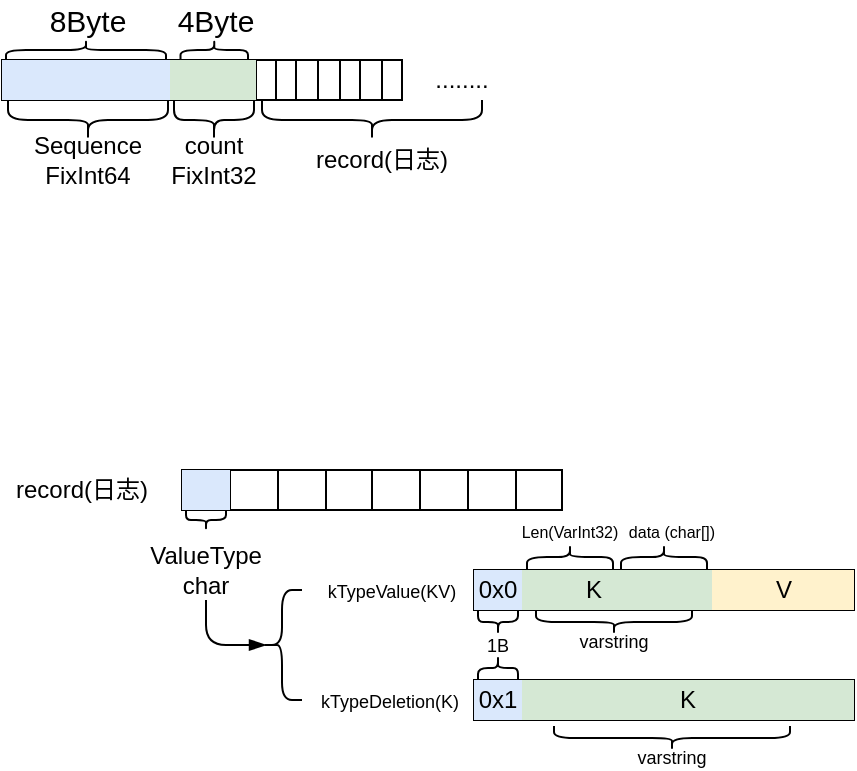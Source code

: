 <mxfile version="15.1.3" type="device" pages="2"><diagram id="nAl2V91z2p7a-Z5JfEzP" name="WriteBatch"><mxGraphModel dx="1277" dy="290" grid="1" gridSize="10" guides="1" tooltips="1" connect="1" arrows="1" fold="1" page="1" pageScale="1" pageWidth="827" pageHeight="1169" math="0" shadow="0"><root><mxCell id="0"/><mxCell id="1" parent="0"/><mxCell id="15" value="" style="shape=table;startSize=0;container=1;collapsible=0;childLayout=tableLayout;shadow=0;" parent="1" vertex="1"><mxGeometry x="-120" y="320" width="200" height="20" as="geometry"/></mxCell><mxCell id="16" value="" style="shape=partialRectangle;collapsible=0;dropTarget=0;pointerEvents=0;fillColor=none;top=0;left=0;bottom=0;right=0;points=[[0,0.5],[1,0.5]];portConstraint=eastwest;" parent="15" vertex="1"><mxGeometry width="200" height="20" as="geometry"/></mxCell><mxCell id="23" value="" style="shape=partialRectangle;html=1;whiteSpace=wrap;connectable=0;overflow=hidden;fillColor=#dae8fc;top=0;left=0;bottom=0;right=0;strokeColor=#6c8ebf;" parent="16" vertex="1"><mxGeometry width="11" height="20" as="geometry"/></mxCell><mxCell id="24" value="" style="shape=partialRectangle;html=1;whiteSpace=wrap;connectable=0;overflow=hidden;fillColor=#dae8fc;top=0;left=0;bottom=0;right=0;strokeColor=#6c8ebf;" parent="16" vertex="1"><mxGeometry x="11" width="10" height="20" as="geometry"/></mxCell><mxCell id="25" value="" style="shape=partialRectangle;html=1;whiteSpace=wrap;connectable=0;overflow=hidden;fillColor=#dae8fc;top=0;left=0;bottom=0;right=0;strokeColor=#6c8ebf;" parent="16" vertex="1"><mxGeometry x="21" width="11" height="20" as="geometry"/></mxCell><mxCell id="22" value="" style="shape=partialRectangle;html=1;whiteSpace=wrap;connectable=0;overflow=hidden;fillColor=#dae8fc;top=0;left=0;bottom=0;right=0;strokeColor=#6c8ebf;" parent="16" vertex="1"><mxGeometry x="32" width="10" height="20" as="geometry"/></mxCell><mxCell id="26" value="" style="shape=partialRectangle;html=1;whiteSpace=wrap;connectable=0;overflow=hidden;fillColor=#dae8fc;top=0;left=0;bottom=0;right=0;strokeColor=#6c8ebf;" parent="16" vertex="1"><mxGeometry x="42" width="11" height="20" as="geometry"/></mxCell><mxCell id="27" value="" style="shape=partialRectangle;html=1;whiteSpace=wrap;connectable=0;overflow=hidden;fillColor=#dae8fc;top=0;left=0;bottom=0;right=0;strokeColor=#6c8ebf;" parent="16" vertex="1"><mxGeometry x="53" width="10" height="20" as="geometry"/></mxCell><mxCell id="28" value="" style="shape=partialRectangle;html=1;whiteSpace=wrap;connectable=0;overflow=hidden;fillColor=#dae8fc;top=0;left=0;bottom=0;right=0;strokeColor=#6c8ebf;" parent="16" vertex="1"><mxGeometry x="63" width="10" height="20" as="geometry"/></mxCell><mxCell id="29" value="" style="shape=partialRectangle;html=1;whiteSpace=wrap;connectable=0;overflow=hidden;fillColor=#dae8fc;top=0;left=0;bottom=0;right=0;strokeColor=#6c8ebf;" parent="16" vertex="1"><mxGeometry x="73" width="11" height="20" as="geometry"/></mxCell><mxCell id="30" value="" style="shape=partialRectangle;html=1;whiteSpace=wrap;connectable=0;overflow=hidden;fillColor=#d5e8d4;top=0;left=0;bottom=0;right=0;strokeColor=#82b366;" parent="16" vertex="1"><mxGeometry x="84" width="11" height="20" as="geometry"/></mxCell><mxCell id="31" value="" style="shape=partialRectangle;html=1;whiteSpace=wrap;connectable=0;overflow=hidden;fillColor=#d5e8d4;top=0;left=0;bottom=0;right=0;strokeColor=#82b366;" parent="16" vertex="1"><mxGeometry x="95" width="10" height="20" as="geometry"/></mxCell><mxCell id="32" value="" style="shape=partialRectangle;html=1;whiteSpace=wrap;connectable=0;overflow=hidden;fillColor=#d5e8d4;top=0;left=0;bottom=0;right=0;strokeColor=#82b366;" parent="16" vertex="1"><mxGeometry x="105" width="11" height="20" as="geometry"/></mxCell><mxCell id="33" value="" style="shape=partialRectangle;html=1;whiteSpace=wrap;connectable=0;overflow=hidden;fillColor=#d5e8d4;top=0;left=0;bottom=0;right=0;strokeColor=#82b366;" parent="16" vertex="1"><mxGeometry x="116" width="11" height="20" as="geometry"/></mxCell><mxCell id="34" value="" style="shape=partialRectangle;html=1;whiteSpace=wrap;connectable=0;overflow=hidden;fillColor=none;top=0;left=0;bottom=0;right=0;" parent="16" vertex="1"><mxGeometry x="127" width="10" height="20" as="geometry"/></mxCell><mxCell id="35" value="" style="shape=partialRectangle;html=1;whiteSpace=wrap;connectable=0;overflow=hidden;fillColor=none;top=0;left=0;bottom=0;right=0;" parent="16" vertex="1"><mxGeometry x="137" width="10" height="20" as="geometry"/></mxCell><mxCell id="36" value="" style="shape=partialRectangle;html=1;whiteSpace=wrap;connectable=0;overflow=hidden;fillColor=none;top=0;left=0;bottom=0;right=0;" parent="16" vertex="1"><mxGeometry x="147" width="11" height="20" as="geometry"/></mxCell><mxCell id="17" value="" style="shape=partialRectangle;html=1;whiteSpace=wrap;connectable=0;overflow=hidden;fillColor=none;top=0;left=0;bottom=0;right=0;" parent="16" vertex="1"><mxGeometry x="158" width="11" height="20" as="geometry"/></mxCell><mxCell id="18" value="" style="shape=partialRectangle;html=1;whiteSpace=wrap;connectable=0;overflow=hidden;fillColor=none;top=0;left=0;bottom=0;right=0;" parent="16" vertex="1"><mxGeometry x="169" width="10" height="20" as="geometry"/></mxCell><mxCell id="19" value="" style="shape=partialRectangle;html=1;whiteSpace=wrap;connectable=0;overflow=hidden;fillColor=none;top=0;left=0;bottom=0;right=0;" parent="16" vertex="1"><mxGeometry x="179" width="11" height="20" as="geometry"/></mxCell><mxCell id="20" value="" style="shape=partialRectangle;html=1;whiteSpace=wrap;connectable=0;overflow=hidden;fillColor=none;top=0;left=0;bottom=0;right=0;" parent="16" vertex="1"><mxGeometry x="190" width="10" height="20" as="geometry"/></mxCell><mxCell id="vR7tyF8xafMSA-QfAGRu-36" value="" style="shape=curlyBracket;whiteSpace=wrap;html=1;rounded=1;flipH=1;rotation=90;" vertex="1" parent="1"><mxGeometry x="-87" y="310" width="20" height="80" as="geometry"/></mxCell><mxCell id="vR7tyF8xafMSA-QfAGRu-37" value="Sequence&lt;br&gt;FixInt64" style="text;html=1;strokeColor=none;fillColor=none;align=center;verticalAlign=middle;whiteSpace=wrap;rounded=0;" vertex="1" parent="1"><mxGeometry x="-97" y="360" width="40" height="20" as="geometry"/></mxCell><mxCell id="vR7tyF8xafMSA-QfAGRu-38" value="" style="shape=curlyBracket;whiteSpace=wrap;html=1;rounded=1;flipH=1;rotation=90;" vertex="1" parent="1"><mxGeometry x="-24" y="330" width="20" height="40" as="geometry"/></mxCell><mxCell id="vR7tyF8xafMSA-QfAGRu-39" value="count&lt;br&gt;FixInt32" style="text;html=1;strokeColor=none;fillColor=none;align=center;verticalAlign=middle;whiteSpace=wrap;rounded=0;" vertex="1" parent="1"><mxGeometry x="-34" y="360" width="40" height="20" as="geometry"/></mxCell><mxCell id="vR7tyF8xafMSA-QfAGRu-40" value="........" style="text;html=1;strokeColor=none;fillColor=none;align=center;verticalAlign=middle;whiteSpace=wrap;rounded=0;" vertex="1" parent="1"><mxGeometry x="90" y="320" width="40" height="20" as="geometry"/></mxCell><mxCell id="vR7tyF8xafMSA-QfAGRu-41" value="" style="shape=curlyBracket;whiteSpace=wrap;html=1;rounded=1;flipH=1;rotation=90;" vertex="1" parent="1"><mxGeometry x="55" y="295" width="20" height="110" as="geometry"/></mxCell><mxCell id="vR7tyF8xafMSA-QfAGRu-43" value="record(日志)" style="text;html=1;strokeColor=none;fillColor=none;align=center;verticalAlign=middle;whiteSpace=wrap;rounded=0;" vertex="1" parent="1"><mxGeometry x="30" y="360" width="80" height="20" as="geometry"/></mxCell><mxCell id="vR7tyF8xafMSA-QfAGRu-44" value="record(日志)" style="text;html=1;strokeColor=none;fillColor=none;align=center;verticalAlign=middle;whiteSpace=wrap;rounded=0;" vertex="1" parent="1"><mxGeometry x="-120" y="525" width="80" height="20" as="geometry"/></mxCell><mxCell id="vR7tyF8xafMSA-QfAGRu-46" value="" style="shape=table;startSize=0;container=1;collapsible=0;childLayout=tableLayout;" vertex="1" parent="1"><mxGeometry x="-30" y="525" width="190" height="20" as="geometry"/></mxCell><mxCell id="vR7tyF8xafMSA-QfAGRu-47" value="" style="shape=partialRectangle;collapsible=0;dropTarget=0;pointerEvents=0;fillColor=none;top=0;left=0;bottom=0;right=0;points=[[0,0.5],[1,0.5]];portConstraint=eastwest;" vertex="1" parent="vR7tyF8xafMSA-QfAGRu-46"><mxGeometry width="190" height="20" as="geometry"/></mxCell><mxCell id="vR7tyF8xafMSA-QfAGRu-48" value="" style="shape=partialRectangle;html=1;whiteSpace=wrap;connectable=0;overflow=hidden;fillColor=#dae8fc;top=0;left=0;bottom=0;right=0;pointerEvents=1;strokeColor=#6c8ebf;" vertex="1" parent="vR7tyF8xafMSA-QfAGRu-47"><mxGeometry width="24" height="20" as="geometry"/></mxCell><mxCell id="vR7tyF8xafMSA-QfAGRu-49" value="" style="shape=partialRectangle;html=1;whiteSpace=wrap;connectable=0;overflow=hidden;fillColor=none;top=0;left=0;bottom=0;right=0;pointerEvents=1;" vertex="1" parent="vR7tyF8xafMSA-QfAGRu-47"><mxGeometry x="24" width="24" height="20" as="geometry"/></mxCell><mxCell id="vR7tyF8xafMSA-QfAGRu-50" value="" style="shape=partialRectangle;html=1;whiteSpace=wrap;connectable=0;overflow=hidden;fillColor=none;top=0;left=0;bottom=0;right=0;pointerEvents=1;" vertex="1" parent="vR7tyF8xafMSA-QfAGRu-47"><mxGeometry x="48" width="24" height="20" as="geometry"/></mxCell><mxCell id="vR7tyF8xafMSA-QfAGRu-51" value="" style="shape=partialRectangle;html=1;whiteSpace=wrap;connectable=0;overflow=hidden;fillColor=none;top=0;left=0;bottom=0;right=0;pointerEvents=1;" vertex="1" parent="vR7tyF8xafMSA-QfAGRu-47"><mxGeometry x="72" width="23" height="20" as="geometry"/></mxCell><mxCell id="vR7tyF8xafMSA-QfAGRu-52" value="" style="shape=partialRectangle;html=1;whiteSpace=wrap;connectable=0;overflow=hidden;fillColor=none;top=0;left=0;bottom=0;right=0;pointerEvents=1;" vertex="1" parent="vR7tyF8xafMSA-QfAGRu-47"><mxGeometry x="95" width="24" height="20" as="geometry"/></mxCell><mxCell id="vR7tyF8xafMSA-QfAGRu-53" value="" style="shape=partialRectangle;html=1;whiteSpace=wrap;connectable=0;overflow=hidden;fillColor=none;top=0;left=0;bottom=0;right=0;pointerEvents=1;" vertex="1" parent="vR7tyF8xafMSA-QfAGRu-47"><mxGeometry x="119" width="24" height="20" as="geometry"/></mxCell><mxCell id="vR7tyF8xafMSA-QfAGRu-54" value="" style="shape=partialRectangle;html=1;whiteSpace=wrap;connectable=0;overflow=hidden;fillColor=none;top=0;left=0;bottom=0;right=0;pointerEvents=1;" vertex="1" parent="vR7tyF8xafMSA-QfAGRu-47"><mxGeometry x="143" width="24" height="20" as="geometry"/></mxCell><mxCell id="vR7tyF8xafMSA-QfAGRu-55" value="" style="shape=partialRectangle;html=1;whiteSpace=wrap;connectable=0;overflow=hidden;fillColor=none;top=0;left=0;bottom=0;right=0;pointerEvents=1;" vertex="1" parent="vR7tyF8xafMSA-QfAGRu-47"><mxGeometry x="167" width="23" height="20" as="geometry"/></mxCell><mxCell id="vR7tyF8xafMSA-QfAGRu-56" value="" style="shape=curlyBracket;whiteSpace=wrap;html=1;rounded=1;flipH=1;rotation=90;size=0.5;" vertex="1" parent="1"><mxGeometry x="-23" y="540" width="10" height="20" as="geometry"/></mxCell><mxCell id="vR7tyF8xafMSA-QfAGRu-57" value="ValueType&lt;br&gt;char" style="text;html=1;strokeColor=none;fillColor=none;align=center;verticalAlign=middle;whiteSpace=wrap;rounded=0;" vertex="1" parent="1"><mxGeometry x="-38" y="560" width="40" height="30" as="geometry"/></mxCell><mxCell id="vR7tyF8xafMSA-QfAGRu-58" value="" style="shape=curlyBracket;whiteSpace=wrap;html=1;rounded=1;" vertex="1" parent="1"><mxGeometry x="10" y="585" width="20" height="55" as="geometry"/></mxCell><mxCell id="vR7tyF8xafMSA-QfAGRu-59" value="" style="edgeStyle=segmentEdgeStyle;endArrow=blockThin;html=1;entryX=0.1;entryY=0.5;entryDx=0;entryDy=0;entryPerimeter=0;endFill=1;exitX=0.5;exitY=1;exitDx=0;exitDy=0;" edge="1" parent="1" source="vR7tyF8xafMSA-QfAGRu-57" target="vR7tyF8xafMSA-QfAGRu-58"><mxGeometry width="50" height="50" relative="1" as="geometry"><mxPoint x="-18" y="590" as="sourcePoint"/><mxPoint x="-70" y="620" as="targetPoint"/><Array as="points"><mxPoint x="-18" y="612"/></Array></mxGeometry></mxCell><mxCell id="vR7tyF8xafMSA-QfAGRu-60" value="" style="shape=table;startSize=0;container=1;collapsible=0;childLayout=tableLayout;" vertex="1" parent="1"><mxGeometry x="116" y="575" width="190" height="20" as="geometry"/></mxCell><mxCell id="vR7tyF8xafMSA-QfAGRu-61" value="" style="shape=partialRectangle;collapsible=0;dropTarget=0;pointerEvents=0;fillColor=none;top=0;left=0;bottom=0;right=0;points=[[0,0.5],[1,0.5]];portConstraint=eastwest;" vertex="1" parent="vR7tyF8xafMSA-QfAGRu-60"><mxGeometry width="190" height="20" as="geometry"/></mxCell><mxCell id="vR7tyF8xafMSA-QfAGRu-62" value="0x0" style="shape=partialRectangle;html=1;whiteSpace=wrap;connectable=0;overflow=hidden;fillColor=#dae8fc;top=0;left=0;bottom=0;right=0;pointerEvents=1;strokeColor=#6c8ebf;" vertex="1" parent="vR7tyF8xafMSA-QfAGRu-61"><mxGeometry width="24" height="20" as="geometry"/></mxCell><mxCell id="vR7tyF8xafMSA-QfAGRu-63" value="" style="shape=partialRectangle;html=1;whiteSpace=wrap;connectable=0;overflow=hidden;fillColor=#d5e8d4;top=0;left=0;bottom=0;right=0;pointerEvents=1;strokeColor=#82b366;" vertex="1" parent="vR7tyF8xafMSA-QfAGRu-61"><mxGeometry x="24" width="24" height="20" as="geometry"/></mxCell><mxCell id="vR7tyF8xafMSA-QfAGRu-64" value="K" style="shape=partialRectangle;html=1;whiteSpace=wrap;connectable=0;overflow=hidden;fillColor=#d5e8d4;top=0;left=0;bottom=0;right=0;pointerEvents=1;strokeColor=#82b366;" vertex="1" parent="vR7tyF8xafMSA-QfAGRu-61"><mxGeometry x="48" width="24" height="20" as="geometry"/></mxCell><mxCell id="vR7tyF8xafMSA-QfAGRu-65" value="" style="shape=partialRectangle;html=1;whiteSpace=wrap;connectable=0;overflow=hidden;fillColor=#d5e8d4;top=0;left=0;bottom=0;right=0;pointerEvents=1;strokeColor=#82b366;" vertex="1" parent="vR7tyF8xafMSA-QfAGRu-61"><mxGeometry x="72" width="23" height="20" as="geometry"/></mxCell><mxCell id="vR7tyF8xafMSA-QfAGRu-66" value="" style="shape=partialRectangle;html=1;whiteSpace=wrap;connectable=0;overflow=hidden;fillColor=#d5e8d4;top=0;left=0;bottom=0;right=0;pointerEvents=1;strokeColor=#82b366;" vertex="1" parent="vR7tyF8xafMSA-QfAGRu-61"><mxGeometry x="95" width="24" height="20" as="geometry"/></mxCell><mxCell id="vR7tyF8xafMSA-QfAGRu-67" value="" style="shape=partialRectangle;html=1;whiteSpace=wrap;connectable=0;overflow=hidden;fillColor=#fff2cc;top=0;left=0;bottom=0;right=0;pointerEvents=1;strokeColor=#d6b656;" vertex="1" parent="vR7tyF8xafMSA-QfAGRu-61"><mxGeometry x="119" width="24" height="20" as="geometry"/></mxCell><mxCell id="vR7tyF8xafMSA-QfAGRu-68" value="V" style="shape=partialRectangle;html=1;whiteSpace=wrap;connectable=0;overflow=hidden;fillColor=#fff2cc;top=0;left=0;bottom=0;right=0;pointerEvents=1;strokeColor=#d6b656;" vertex="1" parent="vR7tyF8xafMSA-QfAGRu-61"><mxGeometry x="143" width="24" height="20" as="geometry"/></mxCell><mxCell id="vR7tyF8xafMSA-QfAGRu-69" value="" style="shape=partialRectangle;html=1;whiteSpace=wrap;connectable=0;overflow=hidden;fillColor=#fff2cc;top=0;left=0;bottom=0;right=0;pointerEvents=1;strokeColor=#d6b656;" vertex="1" parent="vR7tyF8xafMSA-QfAGRu-61"><mxGeometry x="167" width="23" height="20" as="geometry"/></mxCell><mxCell id="vR7tyF8xafMSA-QfAGRu-70" value="" style="shape=table;startSize=0;container=1;collapsible=0;childLayout=tableLayout;" vertex="1" parent="1"><mxGeometry x="116" y="630" width="190" height="20" as="geometry"/></mxCell><mxCell id="vR7tyF8xafMSA-QfAGRu-71" value="" style="shape=partialRectangle;collapsible=0;dropTarget=0;pointerEvents=0;fillColor=none;top=0;left=0;bottom=0;right=0;points=[[0,0.5],[1,0.5]];portConstraint=eastwest;" vertex="1" parent="vR7tyF8xafMSA-QfAGRu-70"><mxGeometry width="190" height="20" as="geometry"/></mxCell><mxCell id="vR7tyF8xafMSA-QfAGRu-72" value="&lt;span&gt;0x1&lt;/span&gt;" style="shape=partialRectangle;html=1;whiteSpace=wrap;connectable=0;overflow=hidden;fillColor=#dae8fc;top=0;left=0;bottom=0;right=0;pointerEvents=1;strokeColor=#6c8ebf;" vertex="1" parent="vR7tyF8xafMSA-QfAGRu-71"><mxGeometry width="24" height="20" as="geometry"/></mxCell><mxCell id="vR7tyF8xafMSA-QfAGRu-73" value="" style="shape=partialRectangle;html=1;whiteSpace=wrap;connectable=0;overflow=hidden;fillColor=#d5e8d4;top=0;left=0;bottom=0;right=0;pointerEvents=1;strokeColor=#82b366;" vertex="1" parent="vR7tyF8xafMSA-QfAGRu-71"><mxGeometry x="24" width="24" height="20" as="geometry"/></mxCell><mxCell id="vR7tyF8xafMSA-QfAGRu-74" value="" style="shape=partialRectangle;html=1;whiteSpace=wrap;connectable=0;overflow=hidden;fillColor=#d5e8d4;top=0;left=0;bottom=0;right=0;pointerEvents=1;strokeColor=#82b366;" vertex="1" parent="vR7tyF8xafMSA-QfAGRu-71"><mxGeometry x="48" width="24" height="20" as="geometry"/></mxCell><mxCell id="vR7tyF8xafMSA-QfAGRu-75" value="" style="shape=partialRectangle;html=1;whiteSpace=wrap;connectable=0;overflow=hidden;fillColor=#d5e8d4;top=0;left=0;bottom=0;right=0;pointerEvents=1;strokeColor=#82b366;" vertex="1" parent="vR7tyF8xafMSA-QfAGRu-71"><mxGeometry x="72" width="23" height="20" as="geometry"/></mxCell><mxCell id="vR7tyF8xafMSA-QfAGRu-76" value="K" style="shape=partialRectangle;html=1;whiteSpace=wrap;connectable=0;overflow=hidden;fillColor=#d5e8d4;top=0;left=0;bottom=0;right=0;pointerEvents=1;strokeColor=#82b366;" vertex="1" parent="vR7tyF8xafMSA-QfAGRu-71"><mxGeometry x="95" width="24" height="20" as="geometry"/></mxCell><mxCell id="vR7tyF8xafMSA-QfAGRu-77" value="" style="shape=partialRectangle;html=1;whiteSpace=wrap;connectable=0;overflow=hidden;fillColor=#d5e8d4;top=0;left=0;bottom=0;right=0;pointerEvents=1;strokeColor=#82b366;" vertex="1" parent="vR7tyF8xafMSA-QfAGRu-71"><mxGeometry x="119" width="24" height="20" as="geometry"/></mxCell><mxCell id="vR7tyF8xafMSA-QfAGRu-78" value="" style="shape=partialRectangle;html=1;whiteSpace=wrap;connectable=0;overflow=hidden;fillColor=#d5e8d4;top=0;left=0;bottom=0;right=0;pointerEvents=1;strokeColor=#82b366;" vertex="1" parent="vR7tyF8xafMSA-QfAGRu-71"><mxGeometry x="143" width="24" height="20" as="geometry"/></mxCell><mxCell id="vR7tyF8xafMSA-QfAGRu-79" value="" style="shape=partialRectangle;html=1;whiteSpace=wrap;connectable=0;overflow=hidden;fillColor=#d5e8d4;top=0;left=0;bottom=0;right=0;pointerEvents=1;strokeColor=#82b366;" vertex="1" parent="vR7tyF8xafMSA-QfAGRu-71"><mxGeometry x="167" width="23" height="20" as="geometry"/></mxCell><mxCell id="vR7tyF8xafMSA-QfAGRu-80" value="&lt;font style=&quot;font-size: 9px&quot;&gt;kTypeValue(KV)&lt;/font&gt;" style="text;html=1;strokeColor=none;fillColor=none;align=center;verticalAlign=middle;whiteSpace=wrap;rounded=0;" vertex="1" parent="1"><mxGeometry x="20" y="575" width="110" height="20" as="geometry"/></mxCell><mxCell id="vR7tyF8xafMSA-QfAGRu-82" value="" style="shape=curlyBracket;whiteSpace=wrap;html=1;rounded=1;flipH=1;rotation=-90;" vertex="1" parent="1"><mxGeometry x="158" y="547" width="12" height="43" as="geometry"/></mxCell><mxCell id="vR7tyF8xafMSA-QfAGRu-83" value="&lt;font style=&quot;font-size: 8px&quot;&gt;Len(VarInt32)&lt;/font&gt;" style="text;html=1;strokeColor=none;fillColor=none;align=center;verticalAlign=middle;whiteSpace=wrap;rounded=0;" vertex="1" parent="1"><mxGeometry x="129" y="545" width="70" height="20" as="geometry"/></mxCell><mxCell id="vR7tyF8xafMSA-QfAGRu-84" value="" style="shape=curlyBracket;whiteSpace=wrap;html=1;rounded=1;flipH=1;rotation=-90;" vertex="1" parent="1"><mxGeometry x="205" y="547" width="12" height="43" as="geometry"/></mxCell><mxCell id="vR7tyF8xafMSA-QfAGRu-85" value="&lt;font style=&quot;font-size: 8px&quot;&gt;data (char[])&lt;/font&gt;" style="text;html=1;strokeColor=none;fillColor=none;align=center;verticalAlign=middle;whiteSpace=wrap;rounded=0;" vertex="1" parent="1"><mxGeometry x="180" y="545" width="70" height="20" as="geometry"/></mxCell><mxCell id="vR7tyF8xafMSA-QfAGRu-86" value="" style="shape=curlyBracket;whiteSpace=wrap;html=1;rounded=1;flipH=1;rotation=90;" vertex="1" parent="1"><mxGeometry x="180" y="562" width="12" height="78" as="geometry"/></mxCell><mxCell id="vR7tyF8xafMSA-QfAGRu-88" value="&lt;font style=&quot;font-size: 9px&quot;&gt;varstring&lt;/font&gt;" style="text;html=1;strokeColor=none;fillColor=none;align=center;verticalAlign=middle;whiteSpace=wrap;rounded=0;" vertex="1" parent="1"><mxGeometry x="131" y="603.25" width="110" height="12.5" as="geometry"/></mxCell><mxCell id="vR7tyF8xafMSA-QfAGRu-89" value="&lt;font style=&quot;font-size: 9px&quot;&gt;kTypeDeletion(K)&lt;/font&gt;" style="text;html=1;strokeColor=none;fillColor=none;align=center;verticalAlign=middle;whiteSpace=wrap;rounded=0;" vertex="1" parent="1"><mxGeometry x="19" y="630" width="110" height="20" as="geometry"/></mxCell><mxCell id="vR7tyF8xafMSA-QfAGRu-90" value="" style="shape=curlyBracket;whiteSpace=wrap;html=1;rounded=1;flipH=1;rotation=90;" vertex="1" parent="1"><mxGeometry x="209" y="600" width="12" height="118" as="geometry"/></mxCell><mxCell id="vR7tyF8xafMSA-QfAGRu-91" value="&lt;font style=&quot;font-size: 9px&quot;&gt;varstring&lt;/font&gt;" style="text;html=1;strokeColor=none;fillColor=none;align=center;verticalAlign=middle;whiteSpace=wrap;rounded=0;" vertex="1" parent="1"><mxGeometry x="160" y="661.25" width="110" height="12.5" as="geometry"/></mxCell><mxCell id="jL3JfuAE-8xG17q2fuf--36" value="" style="shape=curlyBracket;whiteSpace=wrap;html=1;rounded=1;flipH=1;rotation=-90;size=0.5;" vertex="1" parent="1"><mxGeometry x="-83" y="275" width="10" height="80" as="geometry"/></mxCell><mxCell id="jL3JfuAE-8xG17q2fuf--37" value="8Byte" style="text;html=1;strokeColor=none;fillColor=none;align=center;verticalAlign=middle;whiteSpace=wrap;rounded=0;fontSize=15;" vertex="1" parent="1"><mxGeometry x="-97" y="290" width="40" height="20" as="geometry"/></mxCell><mxCell id="jL3JfuAE-8xG17q2fuf--39" value="" style="shape=curlyBracket;whiteSpace=wrap;html=1;rounded=1;flipH=1;rotation=-90;size=0.5;" vertex="1" parent="1"><mxGeometry x="-18.87" y="298.13" width="10" height="33.75" as="geometry"/></mxCell><mxCell id="jL3JfuAE-8xG17q2fuf--40" value="4Byte" style="text;html=1;strokeColor=none;fillColor=none;align=center;verticalAlign=middle;whiteSpace=wrap;rounded=0;fontSize=15;" vertex="1" parent="1"><mxGeometry x="-33" y="290" width="40" height="20" as="geometry"/></mxCell><mxCell id="jL3JfuAE-8xG17q2fuf--41" value="" style="shape=curlyBracket;whiteSpace=wrap;html=1;rounded=1;flipH=1;rotation=90;" vertex="1" parent="1"><mxGeometry x="122" y="591" width="12" height="20" as="geometry"/></mxCell><mxCell id="jL3JfuAE-8xG17q2fuf--42" value="&lt;font style=&quot;font-size: 9px&quot;&gt;1B&lt;/font&gt;" style="text;html=1;strokeColor=none;fillColor=none;align=center;verticalAlign=middle;whiteSpace=wrap;rounded=0;fontSize=15;" vertex="1" parent="1"><mxGeometry x="108" y="599.5" width="40" height="20" as="geometry"/></mxCell><mxCell id="jL3JfuAE-8xG17q2fuf--43" value="" style="shape=curlyBracket;whiteSpace=wrap;html=1;rounded=1;flipH=1;rotation=-90;size=0.5;" vertex="1" parent="1"><mxGeometry x="122" y="614" width="12" height="20" as="geometry"/></mxCell></root></mxGraphModel></diagram><diagram id="Vyr99ISGEnVr471VP3sK" name="内存规划"><mxGraphModel dx="1773" dy="608" grid="1" gridSize="10" guides="1" tooltips="1" connect="1" arrows="0" fold="1" page="1" pageScale="1" pageWidth="827" pageHeight="1169" math="0" shadow="0"><root><mxCell id="6ayaNtjD05xTFrR4eURX-0"/><mxCell id="6ayaNtjD05xTFrR4eURX-1" parent="6ayaNtjD05xTFrR4eURX-0"/><mxCell id="6ayaNtjD05xTFrR4eURX-2" value="" style="shape=table;startSize=0;container=1;collapsible=0;childLayout=tableLayout;fontSize=15;" vertex="1" parent="6ayaNtjD05xTFrR4eURX-1"><mxGeometry x="210" y="180" width="300" height="40" as="geometry"/></mxCell><mxCell id="6ayaNtjD05xTFrR4eURX-3" value="" style="shape=partialRectangle;collapsible=0;dropTarget=0;pointerEvents=0;fillColor=none;top=0;left=0;bottom=0;right=0;points=[[0,0.5],[1,0.5]];portConstraint=eastwest;" vertex="1" parent="6ayaNtjD05xTFrR4eURX-2"><mxGeometry width="300" height="40" as="geometry"/></mxCell><mxCell id="6ayaNtjD05xTFrR4eURX-4" value="0" style="shape=partialRectangle;html=1;whiteSpace=wrap;connectable=0;overflow=hidden;fillColor=none;top=0;left=0;bottom=0;right=0;pointerEvents=1;" vertex="1" parent="6ayaNtjD05xTFrR4eURX-3"><mxGeometry width="60" height="40" as="geometry"/></mxCell><mxCell id="6ayaNtjD05xTFrR4eURX-5" value="1" style="shape=partialRectangle;html=1;whiteSpace=wrap;connectable=0;overflow=hidden;fillColor=none;top=0;left=0;bottom=0;right=0;pointerEvents=1;" vertex="1" parent="6ayaNtjD05xTFrR4eURX-3"><mxGeometry x="60" width="60" height="40" as="geometry"/></mxCell><mxCell id="6ayaNtjD05xTFrR4eURX-6" value="" style="shape=partialRectangle;html=1;whiteSpace=wrap;connectable=0;overflow=hidden;fillColor=none;top=0;left=0;bottom=0;right=0;pointerEvents=1;" vertex="1" parent="6ayaNtjD05xTFrR4eURX-3"><mxGeometry x="120" width="60" height="40" as="geometry"/></mxCell><mxCell id="6ayaNtjD05xTFrR4eURX-7" value="" style="shape=partialRectangle;html=1;whiteSpace=wrap;connectable=0;overflow=hidden;fillColor=none;top=0;left=0;bottom=0;right=0;pointerEvents=1;" vertex="1" parent="6ayaNtjD05xTFrR4eURX-3"><mxGeometry x="180" width="60" height="40" as="geometry"/></mxCell><mxCell id="6ayaNtjD05xTFrR4eURX-8" value="" style="shape=partialRectangle;html=1;whiteSpace=wrap;connectable=0;overflow=hidden;fillColor=none;top=0;left=0;bottom=0;right=0;pointerEvents=1;" vertex="1" parent="6ayaNtjD05xTFrR4eURX-3"><mxGeometry x="240" width="60" height="40" as="geometry"/></mxCell><mxCell id="6ayaNtjD05xTFrR4eURX-9" value="&lt;font style=&quot;font-size: 18px&quot;&gt;vector&amp;lt;char*&amp;gt; blocks&lt;/font&gt;" style="text;html=1;strokeColor=none;fillColor=none;align=center;verticalAlign=middle;whiteSpace=wrap;rounded=0;" vertex="1" parent="6ayaNtjD05xTFrR4eURX-1"><mxGeometry x="-30" y="190" width="230" height="20" as="geometry"/></mxCell><mxCell id="6ayaNtjD05xTFrR4eURX-11" value="" style="endArrow=classic;html=1;exitX=0.093;exitY=0.975;exitDx=0;exitDy=0;exitPerimeter=0;" edge="1" parent="6ayaNtjD05xTFrR4eURX-1" source="6ayaNtjD05xTFrR4eURX-3"><mxGeometry width="50" height="50" relative="1" as="geometry"><mxPoint x="220" y="270" as="sourcePoint"/><mxPoint x="238" y="300" as="targetPoint"/></mxGeometry></mxCell><mxCell id="6ayaNtjD05xTFrR4eURX-12" value="" style="rounded=0;whiteSpace=wrap;html=1;fillColor=#d5e8d4;strokeColor=#82b366;" vertex="1" parent="6ayaNtjD05xTFrR4eURX-1"><mxGeometry x="200" y="300" width="70" height="40" as="geometry"/></mxCell><mxCell id="6ayaNtjD05xTFrR4eURX-13" value="" style="endArrow=classic;html=1;exitX=0.3;exitY=0.975;exitDx=0;exitDy=0;exitPerimeter=0;entryX=0.458;entryY=-0.075;entryDx=0;entryDy=0;entryPerimeter=0;" edge="1" parent="6ayaNtjD05xTFrR4eURX-1" source="6ayaNtjD05xTFrR4eURX-3" target="6ayaNtjD05xTFrR4eURX-15"><mxGeometry width="50" height="50" relative="1" as="geometry"><mxPoint x="340" y="310" as="sourcePoint"/><mxPoint x="350" y="300" as="targetPoint"/></mxGeometry></mxCell><mxCell id="6ayaNtjD05xTFrR4eURX-14" value="" style="shape=table;startSize=0;container=1;collapsible=0;childLayout=tableLayout;" vertex="1" parent="6ayaNtjD05xTFrR4eURX-1"><mxGeometry x="330" y="300" width="120" height="40" as="geometry"/></mxCell><mxCell id="6ayaNtjD05xTFrR4eURX-15" value="" style="shape=partialRectangle;collapsible=0;dropTarget=0;pointerEvents=0;fillColor=none;top=0;left=0;bottom=0;right=0;points=[[0,0.5],[1,0.5]];portConstraint=eastwest;" vertex="1" parent="6ayaNtjD05xTFrR4eURX-14"><mxGeometry width="120" height="40" as="geometry"/></mxCell><mxCell id="6ayaNtjD05xTFrR4eURX-16" value="已&lt;br&gt;分配" style="shape=partialRectangle;html=1;whiteSpace=wrap;connectable=0;overflow=hidden;fillColor=#d5e8d4;top=0;left=0;bottom=0;right=0;pointerEvents=1;strokeColor=#82b366;" vertex="1" parent="6ayaNtjD05xTFrR4eURX-15"><mxGeometry width="30" height="40" as="geometry"/></mxCell><mxCell id="6ayaNtjD05xTFrR4eURX-17" value="未分配" style="shape=partialRectangle;html=1;whiteSpace=wrap;connectable=0;overflow=hidden;fillColor=#f8cecc;top=0;left=0;bottom=0;right=0;pointerEvents=1;strokeColor=#b85450;" vertex="1" parent="6ayaNtjD05xTFrR4eURX-15"><mxGeometry x="30" width="90" height="40" as="geometry"/></mxCell><mxCell id="6ayaNtjD05xTFrR4eURX-19" value="4K" style="text;html=1;strokeColor=none;fillColor=none;align=center;verticalAlign=middle;whiteSpace=wrap;rounded=0;" vertex="1" parent="6ayaNtjD05xTFrR4eURX-1"><mxGeometry x="460" y="310" width="40" height="20" as="geometry"/></mxCell><mxCell id="6ayaNtjD05xTFrR4eURX-20" value="size&amp;gt;1k" style="text;html=1;strokeColor=none;fillColor=none;align=center;verticalAlign=middle;whiteSpace=wrap;rounded=0;" vertex="1" parent="6ayaNtjD05xTFrR4eURX-1"><mxGeometry x="215" y="350" width="40" height="20" as="geometry"/></mxCell><mxCell id="6ayaNtjD05xTFrR4eURX-21" value="" style="shape=curlyBracket;whiteSpace=wrap;html=1;rounded=1;rotation=-90;" vertex="1" parent="6ayaNtjD05xTFrR4eURX-1"><mxGeometry x="395" y="315" width="20" height="80" as="geometry"/></mxCell><mxCell id="6ayaNtjD05xTFrR4eURX-22" value="alloc_bytes_remaining" style="text;html=1;strokeColor=none;fillColor=none;align=center;verticalAlign=middle;whiteSpace=wrap;rounded=0;" vertex="1" parent="6ayaNtjD05xTFrR4eURX-1"><mxGeometry x="337.5" y="370" width="135" height="20" as="geometry"/></mxCell><mxCell id="6ayaNtjD05xTFrR4eURX-23" value="" style="endArrow=classic;html=1;entryX=0.25;entryY=1.05;entryDx=0;entryDy=0;entryPerimeter=0;" edge="1" parent="6ayaNtjD05xTFrR4eURX-1" target="6ayaNtjD05xTFrR4eURX-15"><mxGeometry width="50" height="50" relative="1" as="geometry"><mxPoint x="330" y="410" as="sourcePoint"/><mxPoint x="300" y="400" as="targetPoint"/></mxGeometry></mxCell><mxCell id="6ayaNtjD05xTFrR4eURX-24" value="alloc_ptr" style="text;html=1;strokeColor=none;fillColor=none;align=center;verticalAlign=middle;whiteSpace=wrap;rounded=0;" vertex="1" parent="6ayaNtjD05xTFrR4eURX-1"><mxGeometry x="300" y="410" width="60" height="20" as="geometry"/></mxCell><mxCell id="6ayaNtjD05xTFrR4eURX-33" value="" style="shape=table;startSize=0;container=1;collapsible=0;childLayout=tableLayout;" vertex="1" parent="6ayaNtjD05xTFrR4eURX-1"><mxGeometry x="43" y="545" width="740" height="40" as="geometry"/></mxCell><mxCell id="6ayaNtjD05xTFrR4eURX-34" value="" style="shape=partialRectangle;collapsible=0;dropTarget=0;pointerEvents=0;fillColor=none;top=0;left=0;bottom=0;right=0;points=[[0,0.5],[1,0.5]];portConstraint=eastwest;" vertex="1" parent="6ayaNtjD05xTFrR4eURX-33"><mxGeometry width="740" height="40" as="geometry"/></mxCell><mxCell id="6ayaNtjD05xTFrR4eURX-35" value="Internal_size可变" style="shape=partialRectangle;html=1;whiteSpace=wrap;connectable=0;overflow=hidden;fillColor=none;top=0;left=0;bottom=0;right=0;pointerEvents=1;" vertex="1" parent="6ayaNtjD05xTFrR4eURX-34"><mxGeometry width="82" height="40" as="geometry"/></mxCell><mxCell id="6ayaNtjD05xTFrR4eURX-36" value="Key data（blob）" style="shape=partialRectangle;html=1;whiteSpace=wrap;connectable=0;overflow=hidden;fillColor=none;top=0;left=0;bottom=0;right=0;pointerEvents=1;" vertex="1" parent="6ayaNtjD05xTFrR4eURX-34"><mxGeometry x="82" width="164" height="40" as="geometry"/></mxCell><mxCell id="6ayaNtjD05xTFrR4eURX-37" value="type" style="shape=partialRectangle;html=1;whiteSpace=wrap;connectable=0;overflow=hidden;fillColor=#f8cecc;top=0;left=0;bottom=0;right=0;pointerEvents=1;strokeColor=#b85450;" vertex="1" parent="6ayaNtjD05xTFrR4eURX-34"><mxGeometry x="246" width="54" height="40" as="geometry"/></mxCell><mxCell id="6ayaNtjD05xTFrR4eURX-38" value="sequence" style="shape=partialRectangle;html=1;whiteSpace=wrap;connectable=0;overflow=hidden;fillColor=#d5e8d4;top=0;left=0;bottom=0;right=0;pointerEvents=1;strokeColor=#82b366;" vertex="1" parent="6ayaNtjD05xTFrR4eURX-34"><mxGeometry x="300" width="170" height="40" as="geometry"/></mxCell><mxCell id="6ayaNtjD05xTFrR4eURX-39" value="可变的Value长度" style="shape=partialRectangle;html=1;whiteSpace=wrap;connectable=0;overflow=hidden;fillColor=none;top=0;left=0;bottom=0;right=0;pointerEvents=1;" vertex="1" parent="6ayaNtjD05xTFrR4eURX-34"><mxGeometry x="470" width="90" height="40" as="geometry"/></mxCell><mxCell id="6ayaNtjD05xTFrR4eURX-40" value="Value data（blob）" style="shape=partialRectangle;html=1;whiteSpace=wrap;connectable=0;overflow=hidden;fillColor=none;top=0;left=0;bottom=0;right=0;pointerEvents=1;" vertex="1" parent="6ayaNtjD05xTFrR4eURX-34"><mxGeometry x="560" width="180" height="40" as="geometry"/></mxCell><mxCell id="6ayaNtjD05xTFrR4eURX-41" value="" style="shape=curlyBracket;whiteSpace=wrap;html=1;rounded=1;fontSize=15;rotation=-90;size=0.5;" vertex="1" parent="6ayaNtjD05xTFrR4eURX-1"><mxGeometry x="390" y="489" width="20" height="214" as="geometry"/></mxCell><mxCell id="6ayaNtjD05xTFrR4eURX-43" value="EncodeFixed64(p, (s &amp;lt;&amp;lt; 8) | type)&lt;br&gt;8 Byte" style="text;html=1;strokeColor=none;fillColor=none;align=center;verticalAlign=middle;whiteSpace=wrap;rounded=0;fontSize=15;" vertex="1" parent="6ayaNtjD05xTFrR4eURX-1"><mxGeometry x="236.5" y="611" width="313" height="20" as="geometry"/></mxCell><mxCell id="6ayaNtjD05xTFrR4eURX-44" value="" style="shape=curlyBracket;whiteSpace=wrap;html=1;rounded=1;flipH=1;fontSize=15;direction=south;" vertex="1" parent="6ayaNtjD05xTFrR4eURX-1"><mxGeometry x="293" y="525" width="50" height="20" as="geometry"/></mxCell><mxCell id="6ayaNtjD05xTFrR4eURX-45" value="1Byte" style="text;html=1;strokeColor=none;fillColor=none;align=center;verticalAlign=middle;whiteSpace=wrap;rounded=0;fontSize=15;" vertex="1" parent="6ayaNtjD05xTFrR4eURX-1"><mxGeometry x="298" y="500" width="40" height="20" as="geometry"/></mxCell><mxCell id="6ayaNtjD05xTFrR4eURX-46" value="" style="shape=curlyBracket;whiteSpace=wrap;html=1;rounded=1;flipH=1;fontSize=15;rotation=-90;" vertex="1" parent="6ayaNtjD05xTFrR4eURX-1"><mxGeometry x="417.5" y="457.5" width="20" height="155" as="geometry"/></mxCell><mxCell id="6ayaNtjD05xTFrR4eURX-47" value="7Byte" style="text;html=1;strokeColor=none;fillColor=none;align=center;verticalAlign=middle;whiteSpace=wrap;rounded=0;fontSize=15;" vertex="1" parent="6ayaNtjD05xTFrR4eURX-1"><mxGeometry x="410" y="500" width="40" height="20" as="geometry"/></mxCell><mxCell id="6ayaNtjD05xTFrR4eURX-48" value="" style="endArrow=none;dashed=1;html=1;dashPattern=1 3;strokeWidth=2;fontSize=15;entryX=0;entryY=1.05;entryDx=0;entryDy=0;entryPerimeter=0;" edge="1" parent="6ayaNtjD05xTFrR4eURX-1" target="6ayaNtjD05xTFrR4eURX-34"><mxGeometry width="50" height="50" relative="1" as="geometry"><mxPoint x="43" y="740" as="sourcePoint"/><mxPoint x="53" y="630" as="targetPoint"/></mxGeometry></mxCell><mxCell id="6ayaNtjD05xTFrR4eURX-49" value="" style="endArrow=none;dashed=1;html=1;dashPattern=1 3;strokeWidth=2;fontSize=15;entryX=0;entryY=1.05;entryDx=0;entryDy=0;entryPerimeter=0;" edge="1" parent="6ayaNtjD05xTFrR4eURX-1"><mxGeometry width="50" height="50" relative="1" as="geometry"><mxPoint x="513" y="690" as="sourcePoint"/><mxPoint x="513" y="585" as="targetPoint"/></mxGeometry></mxCell><mxCell id="6ayaNtjD05xTFrR4eURX-50" value="" style="endArrow=classic;startArrow=classic;html=1;fontSize=15;" edge="1" parent="6ayaNtjD05xTFrR4eURX-1"><mxGeometry width="50" height="50" relative="1" as="geometry"><mxPoint x="43" y="670" as="sourcePoint"/><mxPoint x="513" y="670" as="targetPoint"/></mxGeometry></mxCell><mxCell id="6ayaNtjD05xTFrR4eURX-51" value="&lt;font style=&quot;font-size: 18px&quot;&gt;internal_key_size&lt;/font&gt;" style="edgeLabel;html=1;align=center;verticalAlign=middle;resizable=0;points=[];fontSize=15;" vertex="1" connectable="0" parent="6ayaNtjD05xTFrR4eURX-50"><mxGeometry x="-0.055" y="1" relative="1" as="geometry"><mxPoint as="offset"/></mxGeometry></mxCell><mxCell id="6ayaNtjD05xTFrR4eURX-52" value="" style="endArrow=none;dashed=1;html=1;dashPattern=1 3;strokeWidth=2;fontSize=15;entryX=0;entryY=1.05;entryDx=0;entryDy=0;entryPerimeter=0;" edge="1" parent="6ayaNtjD05xTFrR4eURX-1"><mxGeometry width="50" height="50" relative="1" as="geometry"><mxPoint x="783" y="738" as="sourcePoint"/><mxPoint x="783" y="585" as="targetPoint"/></mxGeometry></mxCell><mxCell id="6ayaNtjD05xTFrR4eURX-53" value="" style="endArrow=classic;startArrow=classic;html=1;fontSize=15;" edge="1" parent="6ayaNtjD05xTFrR4eURX-1"><mxGeometry width="50" height="50" relative="1" as="geometry"><mxPoint x="43" y="703" as="sourcePoint"/><mxPoint x="783" y="703" as="targetPoint"/></mxGeometry></mxCell><mxCell id="6ayaNtjD05xTFrR4eURX-54" value="&lt;font style=&quot;font-size: 18px&quot;&gt;encoded_len&lt;/font&gt;" style="edgeLabel;html=1;align=center;verticalAlign=middle;resizable=0;points=[];fontSize=15;" vertex="1" connectable="0" parent="6ayaNtjD05xTFrR4eURX-53"><mxGeometry x="0.043" y="-1" relative="1" as="geometry"><mxPoint x="-29" y="-1" as="offset"/></mxGeometry></mxCell><mxCell id="6ayaNtjD05xTFrR4eURX-55" value="" style="shape=table;startSize=0;container=1;collapsible=0;childLayout=tableLayout;" vertex="1" parent="6ayaNtjD05xTFrR4eURX-1"><mxGeometry x="30" y="850" width="640" height="40" as="geometry"/></mxCell><mxCell id="6ayaNtjD05xTFrR4eURX-56" value="" style="shape=partialRectangle;collapsible=0;dropTarget=0;pointerEvents=0;fillColor=none;top=0;left=0;bottom=0;right=0;points=[[0,0.5],[1,0.5]];portConstraint=eastwest;" vertex="1" parent="6ayaNtjD05xTFrR4eURX-55"><mxGeometry width="640" height="40" as="geometry"/></mxCell><mxCell id="6ayaNtjD05xTFrR4eURX-57" value="Internal_size可变" style="shape=partialRectangle;html=1;whiteSpace=wrap;connectable=0;overflow=hidden;fillColor=none;top=0;left=0;bottom=0;right=0;pointerEvents=1;" vertex="1" parent="6ayaNtjD05xTFrR4eURX-56"><mxGeometry width="82" height="40" as="geometry"/></mxCell><mxCell id="6ayaNtjD05xTFrR4eURX-58" value="Key data（blob）" style="shape=partialRectangle;html=1;whiteSpace=wrap;connectable=0;overflow=hidden;fillColor=none;top=0;left=0;bottom=0;right=0;pointerEvents=1;" vertex="1" parent="6ayaNtjD05xTFrR4eURX-56"><mxGeometry x="82" width="164" height="40" as="geometry"/></mxCell><mxCell id="6ayaNtjD05xTFrR4eURX-59" value="type" style="shape=partialRectangle;html=1;whiteSpace=wrap;connectable=0;overflow=hidden;fillColor=#f8cecc;top=0;left=0;bottom=0;right=0;pointerEvents=1;strokeColor=#b85450;" vertex="1" parent="6ayaNtjD05xTFrR4eURX-56"><mxGeometry x="246" width="54" height="40" as="geometry"/></mxCell><mxCell id="6ayaNtjD05xTFrR4eURX-60" value="sequence" style="shape=partialRectangle;html=1;whiteSpace=wrap;connectable=0;overflow=hidden;fillColor=#d5e8d4;top=0;left=0;bottom=0;right=0;pointerEvents=1;strokeColor=#82b366;" vertex="1" parent="6ayaNtjD05xTFrR4eURX-56"><mxGeometry x="300" width="170" height="40" as="geometry"/></mxCell><mxCell id="6ayaNtjD05xTFrR4eURX-63" value="...." style="shape=partialRectangle;html=1;whiteSpace=wrap;connectable=0;overflow=hidden;top=0;left=0;bottom=0;right=0;pointerEvents=1;" vertex="1" parent="6ayaNtjD05xTFrR4eURX-56"><mxGeometry x="470" width="170" height="40" as="geometry"/></mxCell><mxCell id="6ayaNtjD05xTFrR4eURX-66" value="" style="endArrow=classic;html=1;fontSize=15;" edge="1" parent="6ayaNtjD05xTFrR4eURX-1"><mxGeometry width="50" height="50" relative="1" as="geometry"><mxPoint x="500" y="830" as="sourcePoint"/><mxPoint x="500" y="847" as="targetPoint"/></mxGeometry></mxCell><mxCell id="6ayaNtjD05xTFrR4eURX-67" value="start_" style="text;html=1;strokeColor=none;fillColor=none;align=center;verticalAlign=middle;whiteSpace=wrap;rounded=0;fontSize=15;" vertex="1" parent="6ayaNtjD05xTFrR4eURX-1"><mxGeometry x="10" y="810" width="40" height="20" as="geometry"/></mxCell><mxCell id="6ayaNtjD05xTFrR4eURX-68" value="kstart_" style="text;html=1;strokeColor=none;fillColor=none;align=center;verticalAlign=middle;whiteSpace=wrap;rounded=0;fontSize=15;" vertex="1" parent="6ayaNtjD05xTFrR4eURX-1"><mxGeometry x="100" y="810" width="40" height="20" as="geometry"/></mxCell><mxCell id="6ayaNtjD05xTFrR4eURX-69" value="end" style="text;html=1;strokeColor=none;fillColor=none;align=center;verticalAlign=middle;whiteSpace=wrap;rounded=0;fontSize=15;" vertex="1" parent="6ayaNtjD05xTFrR4eURX-1"><mxGeometry x="480" y="810" width="40" height="20" as="geometry"/></mxCell><mxCell id="6ayaNtjD05xTFrR4eURX-70" value="&lt;font style=&quot;font-size: 24px&quot;&gt;LookupKey&lt;/font&gt;" style="text;html=1;strokeColor=none;fillColor=none;align=center;verticalAlign=middle;whiteSpace=wrap;rounded=0;fontSize=15;" vertex="1" parent="6ayaNtjD05xTFrR4eURX-1"><mxGeometry x="253" y="1000" width="40" height="20" as="geometry"/></mxCell><mxCell id="6ayaNtjD05xTFrR4eURX-71" style="edgeStyle=orthogonalEdgeStyle;rounded=0;orthogonalLoop=1;jettySize=auto;html=1;exitX=0.5;exitY=1;exitDx=0;exitDy=0;fontSize=15;endArrow=blockThin;endFill=1;" edge="1" parent="6ayaNtjD05xTFrR4eURX-1" source="6ayaNtjD05xTFrR4eURX-70" target="6ayaNtjD05xTFrR4eURX-70"><mxGeometry relative="1" as="geometry"/></mxCell><mxCell id="6ayaNtjD05xTFrR4eURX-72" value="" style="endArrow=classic;html=1;fontSize=15;" edge="1" parent="6ayaNtjD05xTFrR4eURX-1"><mxGeometry width="50" height="50" relative="1" as="geometry"><mxPoint x="112" y="833" as="sourcePoint"/><mxPoint x="112" y="850" as="targetPoint"/></mxGeometry></mxCell><mxCell id="6ayaNtjD05xTFrR4eURX-73" value="" style="endArrow=classic;html=1;fontSize=15;" edge="1" parent="6ayaNtjD05xTFrR4eURX-1"><mxGeometry width="50" height="50" relative="1" as="geometry"><mxPoint x="29.86" y="833" as="sourcePoint"/><mxPoint x="29.86" y="850" as="targetPoint"/></mxGeometry></mxCell><mxCell id="6ayaNtjD05xTFrR4eURX-74" value="" style="endArrow=none;dashed=1;html=1;fontSize=15;entryX=-0.001;entryY=0.93;entryDx=0;entryDy=0;entryPerimeter=0;" edge="1" parent="6ayaNtjD05xTFrR4eURX-1" target="6ayaNtjD05xTFrR4eURX-56"><mxGeometry width="50" height="50" relative="1" as="geometry"><mxPoint x="29" y="970" as="sourcePoint"/><mxPoint x="60" y="910" as="targetPoint"/></mxGeometry></mxCell><mxCell id="6ayaNtjD05xTFrR4eURX-75" value="" style="endArrow=none;dashed=1;html=1;fontSize=15;" edge="1" parent="6ayaNtjD05xTFrR4eURX-1"><mxGeometry width="50" height="50" relative="1" as="geometry"><mxPoint x="112" y="960" as="sourcePoint"/><mxPoint x="112" y="890" as="targetPoint"/></mxGeometry></mxCell><mxCell id="6ayaNtjD05xTFrR4eURX-76" value="" style="endArrow=none;dashed=1;html=1;fontSize=15;" edge="1" parent="6ayaNtjD05xTFrR4eURX-1"><mxGeometry width="50" height="50" relative="1" as="geometry"><mxPoint x="500" y="980" as="sourcePoint"/><mxPoint x="499.66" y="888" as="targetPoint"/></mxGeometry></mxCell><mxCell id="6ayaNtjD05xTFrR4eURX-77" value="" style="endArrow=classic;startArrow=classic;html=1;fontSize=15;" edge="1" parent="6ayaNtjD05xTFrR4eURX-1"><mxGeometry width="50" height="50" relative="1" as="geometry"><mxPoint x="30" y="970" as="sourcePoint"/><mxPoint x="500" y="970" as="targetPoint"/></mxGeometry></mxCell><mxCell id="6ayaNtjD05xTFrR4eURX-78" value="memtable_key()" style="edgeLabel;html=1;align=center;verticalAlign=middle;resizable=0;points=[];fontSize=15;" vertex="1" connectable="0" parent="6ayaNtjD05xTFrR4eURX-77"><mxGeometry x="-0.017" y="-1" relative="1" as="geometry"><mxPoint y="-2" as="offset"/></mxGeometry></mxCell><mxCell id="6ayaNtjD05xTFrR4eURX-79" value="" style="endArrow=classic;startArrow=classic;html=1;fontSize=15;" edge="1" parent="6ayaNtjD05xTFrR4eURX-1"><mxGeometry width="50" height="50" relative="1" as="geometry"><mxPoint x="110" y="940" as="sourcePoint"/><mxPoint x="500" y="940" as="targetPoint"/></mxGeometry></mxCell><mxCell id="6ayaNtjD05xTFrR4eURX-80" value="internal_key()" style="edgeLabel;html=1;align=center;verticalAlign=middle;resizable=0;points=[];fontSize=15;" vertex="1" connectable="0" parent="6ayaNtjD05xTFrR4eURX-79"><mxGeometry x="-0.056" y="-1" relative="1" as="geometry"><mxPoint y="-2" as="offset"/></mxGeometry></mxCell><mxCell id="6ayaNtjD05xTFrR4eURX-82" value="" style="endArrow=none;dashed=1;html=1;fontSize=15;" edge="1" parent="6ayaNtjD05xTFrR4eURX-1"><mxGeometry width="50" height="50" relative="1" as="geometry"><mxPoint x="276" y="920" as="sourcePoint"/><mxPoint x="275.66" y="889" as="targetPoint"/></mxGeometry></mxCell><mxCell id="6ayaNtjD05xTFrR4eURX-83" value="" style="endArrow=classic;startArrow=classic;html=1;fontSize=15;" edge="1" parent="6ayaNtjD05xTFrR4eURX-1"><mxGeometry width="50" height="50" relative="1" as="geometry"><mxPoint x="110" y="910" as="sourcePoint"/><mxPoint x="280" y="910" as="targetPoint"/></mxGeometry></mxCell><mxCell id="6ayaNtjD05xTFrR4eURX-84" value="user_key()" style="edgeLabel;html=1;align=center;verticalAlign=middle;resizable=0;points=[];fontSize=15;" vertex="1" connectable="0" parent="6ayaNtjD05xTFrR4eURX-83"><mxGeometry x="-0.108" y="-1" relative="1" as="geometry"><mxPoint y="-2" as="offset"/></mxGeometry></mxCell></root></mxGraphModel></diagram></mxfile>